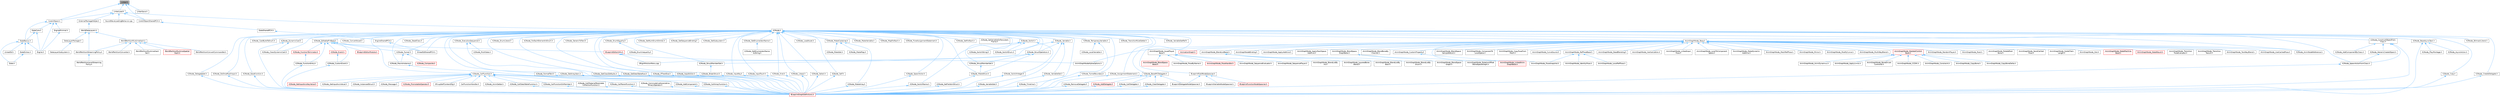 digraph "Linker.h"
{
 // INTERACTIVE_SVG=YES
 // LATEX_PDF_SIZE
  bgcolor="transparent";
  edge [fontname=Helvetica,fontsize=10,labelfontname=Helvetica,labelfontsize=10];
  node [fontname=Helvetica,fontsize=10,shape=box,height=0.2,width=0.4];
  Node1 [id="Node000001",label="Linker.h",height=0.2,width=0.4,color="gray40", fillcolor="grey60", style="filled", fontcolor="black",tooltip=" "];
  Node1 -> Node2 [id="edge1_Node000001_Node000002",dir="back",color="steelblue1",style="solid",tooltip=" "];
  Node2 [id="Node000002",label="CoreUObject.h",height=0.2,width=0.4,color="grey40", fillcolor="white", style="filled",URL="$d0/ded/CoreUObject_8h.html",tooltip=" "];
  Node2 -> Node3 [id="edge2_Node000002_Node000003",dir="back",color="steelblue1",style="solid",tooltip=" "];
  Node3 [id="Node000003",label="Engine.h",height=0.2,width=0.4,color="grey40", fillcolor="white", style="filled",URL="$d1/d34/Public_2Engine_8h.html",tooltip=" "];
  Node2 -> Node4 [id="edge3_Node000002_Node000004",dir="back",color="steelblue1",style="solid",tooltip=" "];
  Node4 [id="Node000004",label="EngineMinimal.h",height=0.2,width=0.4,color="grey40", fillcolor="white", style="filled",URL="$d0/d2c/EngineMinimal_8h.html",tooltip=" "];
  Node4 -> Node3 [id="edge4_Node000004_Node000003",dir="back",color="steelblue1",style="solid",tooltip=" "];
  Node2 -> Node5 [id="edge5_Node000002_Node000005",dir="back",color="steelblue1",style="solid",tooltip=" "];
  Node5 [id="Node000005",label="SlateBasics.h",height=0.2,width=0.4,color="grey40", fillcolor="white", style="filled",URL="$da/d2f/SlateBasics_8h.html",tooltip=" "];
  Node5 -> Node3 [id="edge6_Node000005_Node000003",dir="back",color="steelblue1",style="solid",tooltip=" "];
  Node5 -> Node6 [id="edge7_Node000005_Node000006",dir="back",color="steelblue1",style="solid",tooltip=" "];
  Node6 [id="Node000006",label="Slate.h",height=0.2,width=0.4,color="grey40", fillcolor="white", style="filled",URL="$d2/dc0/Slate_8h.html",tooltip=" "];
  Node5 -> Node7 [id="edge8_Node000005_Node000007",dir="back",color="steelblue1",style="solid",tooltip=" "];
  Node7 [id="Node000007",label="SlateExtras.h",height=0.2,width=0.4,color="grey40", fillcolor="white", style="filled",URL="$d8/dec/SlateExtras_8h.html",tooltip=" "];
  Node7 -> Node6 [id="edge9_Node000007_Node000006",dir="back",color="steelblue1",style="solid",tooltip=" "];
  Node5 -> Node8 [id="edge10_Node000005_Node000008",dir="back",color="steelblue1",style="solid",tooltip=" "];
  Node8 [id="Node000008",label="UnrealEd.h",height=0.2,width=0.4,color="grey40", fillcolor="white", style="filled",URL="$d2/d5f/UnrealEd_8h.html",tooltip=" "];
  Node2 -> Node9 [id="edge11_Node000002_Node000009",dir="back",color="steelblue1",style="solid",tooltip=" "];
  Node9 [id="Node000009",label="SlateCore.h",height=0.2,width=0.4,color="grey40", fillcolor="white", style="filled",URL="$dc/d03/SlateCore_8h.html",tooltip=" "];
  Node9 -> Node3 [id="edge12_Node000009_Node000003",dir="back",color="steelblue1",style="solid",tooltip=" "];
  Node9 -> Node5 [id="edge13_Node000009_Node000005",dir="back",color="steelblue1",style="solid",tooltip=" "];
  Node1 -> Node10 [id="edge14_Node000001_Node000010",dir="back",color="steelblue1",style="solid",tooltip=" "];
  Node10 [id="Node000010",label="CoreUObjectSharedPCH.h",height=0.2,width=0.4,color="grey40", fillcolor="white", style="filled",URL="$de/d2f/CoreUObjectSharedPCH_8h.html",tooltip=" "];
  Node10 -> Node11 [id="edge15_Node000010_Node000011",dir="back",color="steelblue1",style="solid",tooltip=" "];
  Node11 [id="Node000011",label="SlateSharedPCH.h",height=0.2,width=0.4,color="grey40", fillcolor="white", style="filled",URL="$d1/dfc/SlateSharedPCH_8h.html",tooltip=" "];
  Node11 -> Node12 [id="edge16_Node000011_Node000012",dir="back",color="steelblue1",style="solid",tooltip=" "];
  Node12 [id="Node000012",label="EngineSharedPCH.h",height=0.2,width=0.4,color="grey40", fillcolor="white", style="filled",URL="$dc/dbb/EngineSharedPCH_8h.html",tooltip=" "];
  Node12 -> Node13 [id="edge17_Node000012_Node000013",dir="back",color="steelblue1",style="solid",tooltip=" "];
  Node13 [id="Node000013",label="UnrealEdSharedPCH.h",height=0.2,width=0.4,color="grey40", fillcolor="white", style="filled",URL="$d1/de6/UnrealEdSharedPCH_8h.html",tooltip=" "];
  Node1 -> Node14 [id="edge18_Node000001_Node000014",dir="back",color="steelblue1",style="solid",tooltip=" "];
  Node14 [id="Node000014",label="LinkerLoad.h",height=0.2,width=0.4,color="grey40", fillcolor="white", style="filled",URL="$d7/def/LinkerLoad_8h.html",tooltip=" "];
  Node14 -> Node2 [id="edge19_Node000014_Node000002",dir="back",color="steelblue1",style="solid",tooltip=" "];
  Node14 -> Node10 [id="edge20_Node000014_Node000010",dir="back",color="steelblue1",style="solid",tooltip=" "];
  Node14 -> Node15 [id="edge21_Node000014_Node000015",dir="back",color="steelblue1",style="solid",tooltip=" "];
  Node15 [id="Node000015",label="ExternalPackageHelper.h",height=0.2,width=0.4,color="grey40", fillcolor="white", style="filled",URL="$d3/d2f/ExternalPackageHelper_8h.html",tooltip=" "];
  Node15 -> Node16 [id="edge22_Node000015_Node000016",dir="back",color="steelblue1",style="solid",tooltip=" "];
  Node16 [id="Node000016",label="WorldDataLayers.h",height=0.2,width=0.4,color="grey40", fillcolor="white", style="filled",URL="$d1/d1d/WorldDataLayers_8h.html",tooltip=" "];
  Node16 -> Node17 [id="edge23_Node000016_Node000017",dir="back",color="steelblue1",style="solid",tooltip=" "];
  Node17 [id="Node000017",label="DataLayerManager.h",height=0.2,width=0.4,color="grey40", fillcolor="white", style="filled",URL="$de/d96/DataLayerManager_8h.html",tooltip=" "];
  Node17 -> Node18 [id="edge24_Node000017_Node000018",dir="back",color="steelblue1",style="solid",tooltip=" "];
  Node18 [id="Node000018",label="DataLayerSubsystem.h",height=0.2,width=0.4,color="grey40", fillcolor="white", style="filled",URL="$d2/d5d/DataLayerSubsystem_8h.html",tooltip=" "];
  Node16 -> Node19 [id="edge25_Node000016_Node000019",dir="back",color="steelblue1",style="solid",tooltip=" "];
  Node19 [id="Node000019",label="WorldPartitionRuntimeHash.h",height=0.2,width=0.4,color="grey40", fillcolor="white", style="filled",URL="$d9/df1/WorldPartitionRuntimeHash_8h.html",tooltip=" "];
  Node19 -> Node20 [id="edge26_Node000019_Node000020",dir="back",color="steelblue1",style="solid",tooltip=" "];
  Node20 [id="Node000020",label="WorldPartitionConvertCommandlet.h",height=0.2,width=0.4,color="grey40", fillcolor="white", style="filled",URL="$db/d15/WorldPartitionConvertCommandlet_8h.html",tooltip=" "];
  Node19 -> Node21 [id="edge27_Node000019_Node000021",dir="back",color="steelblue1",style="solid",tooltip=" "];
  Node21 [id="Node000021",label="WorldPartitionConverter.h",height=0.2,width=0.4,color="grey40", fillcolor="white", style="filled",URL="$dc/df8/WorldPartitionConverter_8h.html",tooltip=" "];
  Node19 -> Node22 [id="edge28_Node000019_Node000022",dir="back",color="steelblue1",style="solid",tooltip=" "];
  Node22 [id="Node000022",label="WorldPartitionRuntimeHash\lSet.h",height=0.2,width=0.4,color="grey40", fillcolor="white", style="filled",URL="$d7/d94/WorldPartitionRuntimeHashSet_8h.html",tooltip=" "];
  Node19 -> Node23 [id="edge29_Node000019_Node000023",dir="back",color="steelblue1",style="solid",tooltip=" "];
  Node23 [id="Node000023",label="WorldPartitionRuntimeSpatial\lHash.h",height=0.2,width=0.4,color="red", fillcolor="#FFF0F0", style="filled",URL="$da/dbe/WorldPartitionRuntimeSpatialHash_8h.html",tooltip=" "];
  Node19 -> Node25 [id="edge30_Node000019_Node000025",dir="back",color="steelblue1",style="solid",tooltip=" "];
  Node25 [id="Node000025",label="WorldPartitionStreamingPolicy.h",height=0.2,width=0.4,color="grey40", fillcolor="white", style="filled",URL="$d8/d37/WorldPartitionStreamingPolicy_8h.html",tooltip=" "];
  Node25 -> Node26 [id="edge31_Node000025_Node000026",dir="back",color="steelblue1",style="solid",tooltip=" "];
  Node26 [id="Node000026",label="WorldPartitionLevelStreaming\lPolicy.h",height=0.2,width=0.4,color="grey40", fillcolor="white", style="filled",URL="$d4/d14/WorldPartitionLevelStreamingPolicy_8h.html",tooltip=" "];
  Node16 -> Node25 [id="edge32_Node000016_Node000025",dir="back",color="steelblue1",style="solid",tooltip=" "];
  Node14 -> Node27 [id="edge33_Node000014_Node000027",dir="back",color="steelblue1",style="solid",tooltip=" "];
  Node27 [id="Node000027",label="K2Node.h",height=0.2,width=0.4,color="grey40", fillcolor="white", style="filled",URL="$d5/d94/K2Node_8h.html",tooltip=" "];
  Node27 -> Node28 [id="edge34_Node000027_Node000028",dir="back",color="steelblue1",style="solid",tooltip=" "];
  Node28 [id="Node000028",label="AnimGraphNode_Base.h",height=0.2,width=0.4,color="grey40", fillcolor="white", style="filled",URL="$d0/dfb/AnimGraphNode__Base_8h.html",tooltip=" "];
  Node28 -> Node29 [id="edge35_Node000028_Node000029",dir="back",color="steelblue1",style="solid",tooltip=" "];
  Node29 [id="Node000029",label="AnimGraphNodeAlphaOptions.h",height=0.2,width=0.4,color="grey40", fillcolor="white", style="filled",URL="$d6/df6/AnimGraphNodeAlphaOptions_8h.html",tooltip=" "];
  Node28 -> Node30 [id="edge36_Node000028_Node000030",dir="back",color="steelblue1",style="solid",tooltip=" "];
  Node30 [id="Node000030",label="AnimGraphNodeBinding.h",height=0.2,width=0.4,color="grey40", fillcolor="white", style="filled",URL="$d6/d3b/AnimGraphNodeBinding_8h.html",tooltip=" "];
  Node28 -> Node31 [id="edge37_Node000028_Node000031",dir="back",color="steelblue1",style="solid",tooltip=" "];
  Node31 [id="Node000031",label="AnimGraphNode_ApplyAdditive.h",height=0.2,width=0.4,color="grey40", fillcolor="white", style="filled",URL="$da/d67/AnimGraphNode__ApplyAdditive_8h.html",tooltip=" "];
  Node28 -> Node32 [id="edge38_Node000028_Node000032",dir="back",color="steelblue1",style="solid",tooltip=" "];
  Node32 [id="Node000032",label="AnimGraphNode_ApplyMeshSpace\lAdditive.h",height=0.2,width=0.4,color="grey40", fillcolor="white", style="filled",URL="$dd/dc4/AnimGraphNode__ApplyMeshSpaceAdditive_8h.html",tooltip=" "];
  Node28 -> Node33 [id="edge39_Node000028_Node000033",dir="back",color="steelblue1",style="solid",tooltip=" "];
  Node33 [id="Node000033",label="AnimGraphNode_AssetPlayer\lBase.h",height=0.2,width=0.4,color="grey40", fillcolor="white", style="filled",URL="$d1/d4f/AnimGraphNode__AssetPlayerBase_8h.html",tooltip=" "];
  Node33 -> Node34 [id="edge40_Node000033_Node000034",dir="back",color="steelblue1",style="solid",tooltip=" "];
  Node34 [id="Node000034",label="AnimGraphNode_BlendSpace\lBase.h",height=0.2,width=0.4,color="red", fillcolor="#FFF0F0", style="filled",URL="$d7/d6d/AnimGraphNode__BlendSpaceBase_8h.html",tooltip=" "];
  Node33 -> Node39 [id="edge41_Node000033_Node000039",dir="back",color="steelblue1",style="solid",tooltip=" "];
  Node39 [id="Node000039",label="AnimGraphNode_PoseByName.h",height=0.2,width=0.4,color="grey40", fillcolor="white", style="filled",URL="$d7/d02/AnimGraphNode__PoseByName_8h.html",tooltip=" "];
  Node33 -> Node40 [id="edge42_Node000033_Node000040",dir="back",color="steelblue1",style="solid",tooltip=" "];
  Node40 [id="Node000040",label="AnimGraphNode_PoseHandler.h",height=0.2,width=0.4,color="red", fillcolor="#FFF0F0", style="filled",URL="$df/dfb/AnimGraphNode__PoseHandler_8h.html",tooltip=" "];
  Node33 -> Node43 [id="edge43_Node000033_Node000043",dir="back",color="steelblue1",style="solid",tooltip=" "];
  Node43 [id="Node000043",label="AnimGraphNode_SequenceEvaluator.h",height=0.2,width=0.4,color="grey40", fillcolor="white", style="filled",URL="$d1/d1c/AnimGraphNode__SequenceEvaluator_8h.html",tooltip=" "];
  Node33 -> Node44 [id="edge44_Node000033_Node000044",dir="back",color="steelblue1",style="solid",tooltip=" "];
  Node44 [id="Node000044",label="AnimGraphNode_SequencePlayer.h",height=0.2,width=0.4,color="grey40", fillcolor="white", style="filled",URL="$d2/d91/AnimGraphNode__SequencePlayer_8h.html",tooltip=" "];
  Node28 -> Node45 [id="edge45_Node000028_Node000045",dir="back",color="steelblue1",style="solid",tooltip=" "];
  Node45 [id="Node000045",label="AnimGraphNode_BlendBoneBy\lChannel.h",height=0.2,width=0.4,color="grey40", fillcolor="white", style="filled",URL="$de/da9/AnimGraphNode__BlendBoneByChannel_8h.html",tooltip=" "];
  Node28 -> Node46 [id="edge46_Node000028_Node000046",dir="back",color="steelblue1",style="solid",tooltip=" "];
  Node46 [id="Node000046",label="AnimGraphNode_BlendListBase.h",height=0.2,width=0.4,color="grey40", fillcolor="white", style="filled",URL="$d7/d20/AnimGraphNode__BlendListBase_8h.html",tooltip=" "];
  Node46 -> Node47 [id="edge47_Node000046_Node000047",dir="back",color="steelblue1",style="solid",tooltip=" "];
  Node47 [id="Node000047",label="AnimGraphNode_BlendListBy\lBool.h",height=0.2,width=0.4,color="grey40", fillcolor="white", style="filled",URL="$d9/d9d/AnimGraphNode__BlendListByBool_8h.html",tooltip=" "];
  Node46 -> Node48 [id="edge48_Node000046_Node000048",dir="back",color="steelblue1",style="solid",tooltip=" "];
  Node48 [id="Node000048",label="AnimGraphNode_BlendListBy\lEnum.h",height=0.2,width=0.4,color="grey40", fillcolor="white", style="filled",URL="$de/d60/AnimGraphNode__BlendListByEnum_8h.html",tooltip=" "];
  Node46 -> Node49 [id="edge49_Node000046_Node000049",dir="back",color="steelblue1",style="solid",tooltip=" "];
  Node49 [id="Node000049",label="AnimGraphNode_BlendListBy\lInt.h",height=0.2,width=0.4,color="grey40", fillcolor="white", style="filled",URL="$dc/df2/AnimGraphNode__BlendListByInt_8h.html",tooltip=" "];
  Node46 -> Node50 [id="edge50_Node000046_Node000050",dir="back",color="steelblue1",style="solid",tooltip=" "];
  Node50 [id="Node000050",label="AnimGraphNode_LayeredBone\lBlend.h",height=0.2,width=0.4,color="grey40", fillcolor="white", style="filled",URL="$d2/d01/AnimGraphNode__LayeredBoneBlend_8h.html",tooltip=" "];
  Node28 -> Node51 [id="edge51_Node000028_Node000051",dir="back",color="steelblue1",style="solid",tooltip=" "];
  Node51 [id="Node000051",label="AnimGraphNode_BlendSpace\lGraphBase.h",height=0.2,width=0.4,color="grey40", fillcolor="white", style="filled",URL="$d6/d44/AnimGraphNode__BlendSpaceGraphBase_8h.html",tooltip=" "];
  Node51 -> Node52 [id="edge52_Node000051_Node000052",dir="back",color="steelblue1",style="solid",tooltip=" "];
  Node52 [id="Node000052",label="AnimGraphNode_BlendSpace\lGraph.h",height=0.2,width=0.4,color="grey40", fillcolor="white", style="filled",URL="$d7/d81/AnimGraphNode__BlendSpaceGraph_8h.html",tooltip=" "];
  Node51 -> Node53 [id="edge53_Node000051_Node000053",dir="back",color="steelblue1",style="solid",tooltip=" "];
  Node53 [id="Node000053",label="AnimGraphNode_RotationOffset\lBlendSpaceGraph.h",height=0.2,width=0.4,color="grey40", fillcolor="white", style="filled",URL="$d0/d4c/AnimGraphNode__RotationOffsetBlendSpaceGraph_8h.html",tooltip=" "];
  Node28 -> Node54 [id="edge54_Node000028_Node000054",dir="back",color="steelblue1",style="solid",tooltip=" "];
  Node54 [id="Node000054",label="AnimGraphNode_BlendSpace\lSampleResult.h",height=0.2,width=0.4,color="grey40", fillcolor="white", style="filled",URL="$de/df8/AnimGraphNode__BlendSpaceSampleResult_8h.html",tooltip=" "];
  Node28 -> Node55 [id="edge55_Node000028_Node000055",dir="back",color="steelblue1",style="solid",tooltip=" "];
  Node55 [id="Node000055",label="AnimGraphNode_ComponentTo\lLocalSpace.h",height=0.2,width=0.4,color="grey40", fillcolor="white", style="filled",URL="$d1/d3f/AnimGraphNode__ComponentToLocalSpace_8h.html",tooltip=" "];
  Node28 -> Node56 [id="edge56_Node000028_Node000056",dir="back",color="steelblue1",style="solid",tooltip=" "];
  Node56 [id="Node000056",label="AnimGraphNode_CopyPoseFrom\lMesh.h",height=0.2,width=0.4,color="grey40", fillcolor="white", style="filled",URL="$d6/d71/AnimGraphNode__CopyPoseFromMesh_8h.html",tooltip=" "];
  Node28 -> Node57 [id="edge57_Node000028_Node000057",dir="back",color="steelblue1",style="solid",tooltip=" "];
  Node57 [id="Node000057",label="AnimGraphNode_CurveSource.h",height=0.2,width=0.4,color="grey40", fillcolor="white", style="filled",URL="$dc/de5/AnimGraphNode__CurveSource_8h.html",tooltip=" "];
  Node28 -> Node58 [id="edge58_Node000028_Node000058",dir="back",color="steelblue1",style="solid",tooltip=" "];
  Node58 [id="Node000058",label="AnimGraphNode_CustomProperty.h",height=0.2,width=0.4,color="grey40", fillcolor="white", style="filled",URL="$d8/d3f/AnimGraphNode__CustomProperty_8h.html",tooltip=" "];
  Node58 -> Node59 [id="edge59_Node000058_Node000059",dir="back",color="steelblue1",style="solid",tooltip=" "];
  Node59 [id="Node000059",label="AnimGraphNode_LinkedAnim\lGraphBase.h",height=0.2,width=0.4,color="red", fillcolor="#FFF0F0", style="filled",URL="$d5/de1/AnimGraphNode__LinkedAnimGraphBase_8h.html",tooltip=" "];
  Node28 -> Node62 [id="edge60_Node000028_Node000062",dir="back",color="steelblue1",style="solid",tooltip=" "];
  Node62 [id="Node000062",label="AnimGraphNode_DeadBlending.h",height=0.2,width=0.4,color="grey40", fillcolor="white", style="filled",URL="$d8/d73/AnimGraphNode__DeadBlending_8h.html",tooltip=" "];
  Node28 -> Node63 [id="edge61_Node000028_Node000063",dir="back",color="steelblue1",style="solid",tooltip=" "];
  Node63 [id="Node000063",label="AnimGraphNode_Inertialization.h",height=0.2,width=0.4,color="grey40", fillcolor="white", style="filled",URL="$d7/d66/AnimGraphNode__Inertialization_8h.html",tooltip=" "];
  Node28 -> Node64 [id="edge62_Node000028_Node000064",dir="back",color="steelblue1",style="solid",tooltip=" "];
  Node64 [id="Node000064",label="AnimGraphNode_LinkedInput\lPose.h",height=0.2,width=0.4,color="grey40", fillcolor="white", style="filled",URL="$d7/d8c/AnimGraphNode__LinkedInputPose_8h.html",tooltip=" "];
  Node28 -> Node65 [id="edge63_Node000028_Node000065",dir="back",color="steelblue1",style="solid",tooltip=" "];
  Node65 [id="Node000065",label="AnimGraphNode_LocalToComponent\lSpace.h",height=0.2,width=0.4,color="grey40", fillcolor="white", style="filled",URL="$d6/d01/AnimGraphNode__LocalToComponentSpace_8h.html",tooltip=" "];
  Node28 -> Node66 [id="edge64_Node000028_Node000066",dir="back",color="steelblue1",style="solid",tooltip=" "];
  Node66 [id="Node000066",label="AnimGraphNode_MakeDynamic\lAdditive.h",height=0.2,width=0.4,color="grey40", fillcolor="white", style="filled",URL="$d4/dc9/AnimGraphNode__MakeDynamicAdditive_8h.html",tooltip=" "];
  Node28 -> Node67 [id="edge65_Node000028_Node000067",dir="back",color="steelblue1",style="solid",tooltip=" "];
  Node67 [id="Node000067",label="AnimGraphNode_MeshRefPose.h",height=0.2,width=0.4,color="grey40", fillcolor="white", style="filled",URL="$d3/d58/AnimGraphNode__MeshRefPose_8h.html",tooltip=" "];
  Node28 -> Node68 [id="edge66_Node000028_Node000068",dir="back",color="steelblue1",style="solid",tooltip=" "];
  Node68 [id="Node000068",label="AnimGraphNode_Mirror.h",height=0.2,width=0.4,color="grey40", fillcolor="white", style="filled",URL="$de/d96/AnimGraphNode__Mirror_8h.html",tooltip=" "];
  Node28 -> Node69 [id="edge67_Node000028_Node000069",dir="back",color="steelblue1",style="solid",tooltip=" "];
  Node69 [id="Node000069",label="AnimGraphNode_ModifyCurve.h",height=0.2,width=0.4,color="grey40", fillcolor="white", style="filled",URL="$d5/d09/AnimGraphNode__ModifyCurve_8h.html",tooltip=" "];
  Node28 -> Node70 [id="edge68_Node000028_Node000070",dir="back",color="steelblue1",style="solid",tooltip=" "];
  Node70 [id="Node000070",label="AnimGraphNode_MultiWayBlend.h",height=0.2,width=0.4,color="grey40", fillcolor="white", style="filled",URL="$dd/dcb/AnimGraphNode__MultiWayBlend_8h.html",tooltip=" "];
  Node28 -> Node71 [id="edge69_Node000028_Node000071",dir="back",color="steelblue1",style="solid",tooltip=" "];
  Node71 [id="Node000071",label="AnimGraphNode_PoseSnapshot.h",height=0.2,width=0.4,color="grey40", fillcolor="white", style="filled",URL="$d1/d92/AnimGraphNode__PoseSnapshot_8h.html",tooltip=" "];
  Node28 -> Node72 [id="edge70_Node000028_Node000072",dir="back",color="steelblue1",style="solid",tooltip=" "];
  Node72 [id="Node000072",label="AnimGraphNode_RandomPlayer.h",height=0.2,width=0.4,color="grey40", fillcolor="white", style="filled",URL="$dc/d48/AnimGraphNode__RandomPlayer_8h.html",tooltip=" "];
  Node28 -> Node73 [id="edge71_Node000028_Node000073",dir="back",color="steelblue1",style="solid",tooltip=" "];
  Node73 [id="Node000073",label="AnimGraphNode_RefPoseBase.h",height=0.2,width=0.4,color="grey40", fillcolor="white", style="filled",URL="$d8/d34/AnimGraphNode__RefPoseBase_8h.html",tooltip=" "];
  Node73 -> Node74 [id="edge72_Node000073_Node000074",dir="back",color="steelblue1",style="solid",tooltip=" "];
  Node74 [id="Node000074",label="AnimGraphNode_IdentityPose.h",height=0.2,width=0.4,color="grey40", fillcolor="white", style="filled",URL="$d8/dac/AnimGraphNode__IdentityPose_8h.html",tooltip=" "];
  Node73 -> Node75 [id="edge73_Node000073_Node000075",dir="back",color="steelblue1",style="solid",tooltip=" "];
  Node75 [id="Node000075",label="AnimGraphNode_LocalRefPose.h",height=0.2,width=0.4,color="grey40", fillcolor="white", style="filled",URL="$df/d6f/AnimGraphNode__LocalRefPose_8h.html",tooltip=" "];
  Node73 -> Node71 [id="edge74_Node000073_Node000071",dir="back",color="steelblue1",style="solid",tooltip=" "];
  Node28 -> Node76 [id="edge75_Node000028_Node000076",dir="back",color="steelblue1",style="solid",tooltip=" "];
  Node76 [id="Node000076",label="AnimGraphNode_Root.h",height=0.2,width=0.4,color="grey40", fillcolor="white", style="filled",URL="$d2/d39/AnimGraphNode__Root_8h.html",tooltip=" "];
  Node28 -> Node77 [id="edge76_Node000028_Node000077",dir="back",color="steelblue1",style="solid",tooltip=" "];
  Node77 [id="Node000077",label="AnimGraphNode_RotateRoot\lBone.h",height=0.2,width=0.4,color="grey40", fillcolor="white", style="filled",URL="$d4/de0/AnimGraphNode__RotateRootBone_8h.html",tooltip=" "];
  Node28 -> Node78 [id="edge77_Node000028_Node000078",dir="back",color="steelblue1",style="solid",tooltip=" "];
  Node78 [id="Node000078",label="AnimGraphNode_SaveCached\lPose.h",height=0.2,width=0.4,color="grey40", fillcolor="white", style="filled",URL="$df/d5e/AnimGraphNode__SaveCachedPose_8h.html",tooltip=" "];
  Node28 -> Node79 [id="edge78_Node000028_Node000079",dir="back",color="steelblue1",style="solid",tooltip=" "];
  Node79 [id="Node000079",label="AnimGraphNode_ScaleChain\lLength.h",height=0.2,width=0.4,color="grey40", fillcolor="white", style="filled",URL="$d9/df8/AnimGraphNode__ScaleChainLength_8h.html",tooltip=" "];
  Node28 -> Node80 [id="edge79_Node000028_Node000080",dir="back",color="steelblue1",style="solid",tooltip=" "];
  Node80 [id="Node000080",label="AnimGraphNode_SkeletalControl\lBase.h",height=0.2,width=0.4,color="red", fillcolor="#FFF0F0", style="filled",URL="$d9/dff/AnimGraphNode__SkeletalControlBase_8h.html",tooltip=" "];
  Node80 -> Node81 [id="edge80_Node000080_Node000081",dir="back",color="steelblue1",style="solid",tooltip=" "];
  Node81 [id="Node000081",label="AnimGraphNode_AnimDynamics.h",height=0.2,width=0.4,color="grey40", fillcolor="white", style="filled",URL="$da/dc2/AnimGraphNode__AnimDynamics_8h.html",tooltip=" "];
  Node80 -> Node82 [id="edge81_Node000080_Node000082",dir="back",color="steelblue1",style="solid",tooltip=" "];
  Node82 [id="Node000082",label="AnimGraphNode_ApplyLimits.h",height=0.2,width=0.4,color="grey40", fillcolor="white", style="filled",URL="$dc/d36/AnimGraphNode__ApplyLimits_8h.html",tooltip=" "];
  Node80 -> Node83 [id="edge82_Node000080_Node000083",dir="back",color="steelblue1",style="solid",tooltip=" "];
  Node83 [id="Node000083",label="AnimGraphNode_BoneDriven\lController.h",height=0.2,width=0.4,color="grey40", fillcolor="white", style="filled",URL="$df/df3/AnimGraphNode__BoneDrivenController_8h.html",tooltip=" "];
  Node80 -> Node84 [id="edge83_Node000080_Node000084",dir="back",color="steelblue1",style="solid",tooltip=" "];
  Node84 [id="Node000084",label="AnimGraphNode_CCDIK.h",height=0.2,width=0.4,color="grey40", fillcolor="white", style="filled",URL="$df/d0d/AnimGraphNode__CCDIK_8h.html",tooltip=" "];
  Node80 -> Node85 [id="edge84_Node000080_Node000085",dir="back",color="steelblue1",style="solid",tooltip=" "];
  Node85 [id="Node000085",label="AnimGraphNode_Constraint.h",height=0.2,width=0.4,color="grey40", fillcolor="white", style="filled",URL="$d2/d98/AnimGraphNode__Constraint_8h.html",tooltip=" "];
  Node80 -> Node86 [id="edge85_Node000080_Node000086",dir="back",color="steelblue1",style="solid",tooltip=" "];
  Node86 [id="Node000086",label="AnimGraphNode_CopyBone.h",height=0.2,width=0.4,color="grey40", fillcolor="white", style="filled",URL="$dc/de6/AnimGraphNode__CopyBone_8h.html",tooltip=" "];
  Node80 -> Node87 [id="edge86_Node000080_Node000087",dir="back",color="steelblue1",style="solid",tooltip=" "];
  Node87 [id="Node000087",label="AnimGraphNode_CopyBoneDelta.h",height=0.2,width=0.4,color="grey40", fillcolor="white", style="filled",URL="$d8/d60/AnimGraphNode__CopyBoneDelta_8h.html",tooltip=" "];
  Node28 -> Node105 [id="edge87_Node000028_Node000105",dir="back",color="steelblue1",style="solid",tooltip=" "];
  Node105 [id="Node000105",label="AnimGraphNode_Slot.h",height=0.2,width=0.4,color="grey40", fillcolor="white", style="filled",URL="$df/d63/AnimGraphNode__Slot_8h.html",tooltip=" "];
  Node28 -> Node106 [id="edge88_Node000028_Node000106",dir="back",color="steelblue1",style="solid",tooltip=" "];
  Node106 [id="Node000106",label="AnimGraphNode_StateMachine\lBase.h",height=0.2,width=0.4,color="red", fillcolor="#FFF0F0", style="filled",URL="$dc/d11/AnimGraphNode__StateMachineBase_8h.html",tooltip=" "];
  Node28 -> Node108 [id="edge89_Node000028_Node000108",dir="back",color="steelblue1",style="solid",tooltip=" "];
  Node108 [id="Node000108",label="AnimGraphNode_StateResult.h",height=0.2,width=0.4,color="red", fillcolor="#FFF0F0", style="filled",URL="$d3/d7e/AnimGraphNode__StateResult_8h.html",tooltip=" "];
  Node28 -> Node110 [id="edge90_Node000028_Node000110",dir="back",color="steelblue1",style="solid",tooltip=" "];
  Node110 [id="Node000110",label="AnimGraphNode_Transition\lPoseEvaluator.h",height=0.2,width=0.4,color="grey40", fillcolor="white", style="filled",URL="$d8/dec/AnimGraphNode__TransitionPoseEvaluator_8h.html",tooltip=" "];
  Node28 -> Node111 [id="edge91_Node000028_Node000111",dir="back",color="steelblue1",style="solid",tooltip=" "];
  Node111 [id="Node000111",label="AnimGraphNode_Transition\lResult.h",height=0.2,width=0.4,color="grey40", fillcolor="white", style="filled",URL="$d7/d74/AnimGraphNode__TransitionResult_8h.html",tooltip=" "];
  Node28 -> Node112 [id="edge92_Node000028_Node000112",dir="back",color="steelblue1",style="solid",tooltip=" "];
  Node112 [id="Node000112",label="AnimGraphNode_TwoWayBlend.h",height=0.2,width=0.4,color="grey40", fillcolor="white", style="filled",URL="$d0/df0/AnimGraphNode__TwoWayBlend_8h.html",tooltip=" "];
  Node28 -> Node113 [id="edge93_Node000028_Node000113",dir="back",color="steelblue1",style="solid",tooltip=" "];
  Node113 [id="Node000113",label="AnimGraphNode_UseCachedPose.h",height=0.2,width=0.4,color="grey40", fillcolor="white", style="filled",URL="$d8/d30/AnimGraphNode__UseCachedPose_8h.html",tooltip=" "];
  Node28 -> Node114 [id="edge94_Node000028_Node000114",dir="back",color="steelblue1",style="solid",tooltip=" "];
  Node114 [id="Node000114",label="AnimationGraph.h",height=0.2,width=0.4,color="red", fillcolor="#FFF0F0", style="filled",URL="$df/d2e/AnimationGraph_8h.html",tooltip=" "];
  Node28 -> Node119 [id="edge95_Node000028_Node000119",dir="back",color="steelblue1",style="solid",tooltip=" "];
  Node119 [id="Node000119",label="K2Node_AnimNodeReference.h",height=0.2,width=0.4,color="grey40", fillcolor="white", style="filled",URL="$d2/d81/K2Node__AnimNodeReference_8h.html",tooltip=" "];
  Node27 -> Node120 [id="edge96_Node000027_Node000120",dir="back",color="steelblue1",style="solid",tooltip=" "];
  Node120 [id="Node000120",label="BlueprintFieldNodeSpawner.h",height=0.2,width=0.4,color="grey40", fillcolor="white", style="filled",URL="$da/d70/BlueprintFieldNodeSpawner_8h.html",tooltip=" "];
  Node120 -> Node121 [id="edge97_Node000120_Node000121",dir="back",color="steelblue1",style="solid",tooltip=" "];
  Node121 [id="Node000121",label="BlueprintDelegateNodeSpawner.h",height=0.2,width=0.4,color="grey40", fillcolor="white", style="filled",URL="$dc/d16/BlueprintDelegateNodeSpawner_8h.html",tooltip=" "];
  Node120 -> Node122 [id="edge98_Node000120_Node000122",dir="back",color="steelblue1",style="solid",tooltip=" "];
  Node122 [id="Node000122",label="BlueprintFunctionNodeSpawner.h",height=0.2,width=0.4,color="red", fillcolor="#FFF0F0", style="filled",URL="$d0/d59/BlueprintFunctionNodeSpawner_8h.html",tooltip=" "];
  Node120 -> Node124 [id="edge99_Node000120_Node000124",dir="back",color="steelblue1",style="solid",tooltip=" "];
  Node124 [id="Node000124",label="BlueprintVariableNodeSpawner.h",height=0.2,width=0.4,color="grey40", fillcolor="white", style="filled",URL="$db/dba/BlueprintVariableNodeSpawner_8h.html",tooltip=" "];
  Node27 -> Node119 [id="edge100_Node000027_Node000119",dir="back",color="steelblue1",style="solid",tooltip=" "];
  Node27 -> Node125 [id="edge101_Node000027_Node000125",dir="back",color="steelblue1",style="solid",tooltip=" "];
  Node125 [id="Node000125",label="K2Node_AssignmentStatement.h",height=0.2,width=0.4,color="grey40", fillcolor="white", style="filled",URL="$d1/d32/K2Node__AssignmentStatement_8h.html",tooltip=" "];
  Node125 -> Node126 [id="edge102_Node000125_Node000126",dir="back",color="steelblue1",style="solid",tooltip=" "];
  Node126 [id="Node000126",label="BlueprintGraphDefinitions.h",height=0.2,width=0.4,color="red", fillcolor="#FFF0F0", style="filled",URL="$d7/d5e/BlueprintGraphDefinitions_8h.html",tooltip=" "];
  Node27 -> Node128 [id="edge103_Node000027_Node000128",dir="back",color="steelblue1",style="solid",tooltip=" "];
  Node128 [id="Node000128",label="K2Node_BaseAsyncTask.h",height=0.2,width=0.4,color="grey40", fillcolor="white", style="filled",URL="$d5/db7/K2Node__BaseAsyncTask_8h.html",tooltip=" "];
  Node128 -> Node126 [id="edge104_Node000128_Node000126",dir="back",color="steelblue1",style="solid",tooltip=" "];
  Node128 -> Node129 [id="edge105_Node000128_Node000129",dir="back",color="steelblue1",style="solid",tooltip=" "];
  Node129 [id="Node000129",label="K2Node_AsyncAction.h",height=0.2,width=0.4,color="grey40", fillcolor="white", style="filled",URL="$df/d26/K2Node__AsyncAction_8h.html",tooltip=" "];
  Node128 -> Node130 [id="edge106_Node000128_Node000130",dir="back",color="steelblue1",style="solid",tooltip=" "];
  Node130 [id="Node000130",label="K2Node_PlayMontage.h",height=0.2,width=0.4,color="grey40", fillcolor="white", style="filled",URL="$d6/d6a/K2Node__PlayMontage_8h.html",tooltip=" "];
  Node27 -> Node131 [id="edge107_Node000027_Node000131",dir="back",color="steelblue1",style="solid",tooltip=" "];
  Node131 [id="Node000131",label="K2Node_BaseMCDelegate.h",height=0.2,width=0.4,color="grey40", fillcolor="white", style="filled",URL="$dd/d9b/K2Node__BaseMCDelegate_8h.html",tooltip=" "];
  Node131 -> Node121 [id="edge108_Node000131_Node000121",dir="back",color="steelblue1",style="solid",tooltip=" "];
  Node131 -> Node132 [id="edge109_Node000131_Node000132",dir="back",color="steelblue1",style="solid",tooltip=" "];
  Node132 [id="Node000132",label="K2Node_AddDelegate.h",height=0.2,width=0.4,color="red", fillcolor="#FFF0F0", style="filled",URL="$d5/dc7/K2Node__AddDelegate_8h.html",tooltip=" "];
  Node132 -> Node126 [id="edge110_Node000132_Node000126",dir="back",color="steelblue1",style="solid",tooltip=" "];
  Node131 -> Node134 [id="edge111_Node000131_Node000134",dir="back",color="steelblue1",style="solid",tooltip=" "];
  Node134 [id="Node000134",label="K2Node_CallDelegate.h",height=0.2,width=0.4,color="grey40", fillcolor="white", style="filled",URL="$db/de6/K2Node__CallDelegate_8h.html",tooltip=" "];
  Node134 -> Node126 [id="edge112_Node000134_Node000126",dir="back",color="steelblue1",style="solid",tooltip=" "];
  Node131 -> Node135 [id="edge113_Node000131_Node000135",dir="back",color="steelblue1",style="solid",tooltip=" "];
  Node135 [id="Node000135",label="K2Node_ClearDelegate.h",height=0.2,width=0.4,color="grey40", fillcolor="white", style="filled",URL="$dd/d78/K2Node__ClearDelegate_8h.html",tooltip=" "];
  Node135 -> Node126 [id="edge114_Node000135_Node000126",dir="back",color="steelblue1",style="solid",tooltip=" "];
  Node131 -> Node136 [id="edge115_Node000131_Node000136",dir="back",color="steelblue1",style="solid",tooltip=" "];
  Node136 [id="Node000136",label="K2Node_RemoveDelegate.h",height=0.2,width=0.4,color="grey40", fillcolor="white", style="filled",URL="$dd/d54/K2Node__RemoveDelegate_8h.html",tooltip=" "];
  Node136 -> Node126 [id="edge116_Node000136_Node000126",dir="back",color="steelblue1",style="solid",tooltip=" "];
  Node27 -> Node137 [id="edge117_Node000027_Node000137",dir="back",color="steelblue1",style="solid",tooltip=" "];
  Node137 [id="Node000137",label="K2Node_BitmaskLiteral.h",height=0.2,width=0.4,color="grey40", fillcolor="white", style="filled",URL="$dc/de6/K2Node__BitmaskLiteral_8h.html",tooltip=" "];
  Node27 -> Node138 [id="edge118_Node000027_Node000138",dir="back",color="steelblue1",style="solid",tooltip=" "];
  Node138 [id="Node000138",label="K2Node_BreakStruct.h",height=0.2,width=0.4,color="grey40", fillcolor="white", style="filled",URL="$df/d93/K2Node__BreakStruct_8h.html",tooltip=" "];
  Node138 -> Node126 [id="edge119_Node000138_Node000126",dir="back",color="steelblue1",style="solid",tooltip=" "];
  Node27 -> Node139 [id="edge120_Node000027_Node000139",dir="back",color="steelblue1",style="solid",tooltip=" "];
  Node139 [id="Node000139",label="K2Node_CallFunction.h",height=0.2,width=0.4,color="grey40", fillcolor="white", style="filled",URL="$d5/d5f/K2Node__CallFunction_8h.html",tooltip=" "];
  Node139 -> Node140 [id="edge121_Node000139_Node000140",dir="back",color="steelblue1",style="solid",tooltip=" "];
  Node140 [id="Node000140",label="CallFunctionHandler.h",height=0.2,width=0.4,color="grey40", fillcolor="white", style="filled",URL="$d3/d6d/CallFunctionHandler_8h.html",tooltip=" "];
  Node139 -> Node141 [id="edge122_Node000139_Node000141",dir="back",color="steelblue1",style="solid",tooltip=" "];
  Node141 [id="Node000141",label="K2Node_AddComponent.h",height=0.2,width=0.4,color="grey40", fillcolor="white", style="filled",URL="$d9/dc9/K2Node__AddComponent_8h.html",tooltip=" "];
  Node141 -> Node126 [id="edge123_Node000141_Node000126",dir="back",color="steelblue1",style="solid",tooltip=" "];
  Node139 -> Node142 [id="edge124_Node000139_Node000142",dir="back",color="steelblue1",style="solid",tooltip=" "];
  Node142 [id="Node000142",label="K2Node_AnimGetter.h",height=0.2,width=0.4,color="grey40", fillcolor="white", style="filled",URL="$dc/d9a/K2Node__AnimGetter_8h.html",tooltip=" "];
  Node139 -> Node143 [id="edge125_Node000139_Node000143",dir="back",color="steelblue1",style="solid",tooltip=" "];
  Node143 [id="Node000143",label="K2Node_CallArrayFunction.h",height=0.2,width=0.4,color="grey40", fillcolor="white", style="filled",URL="$d7/d2f/K2Node__CallArrayFunction_8h.html",tooltip=" "];
  Node143 -> Node126 [id="edge126_Node000143_Node000126",dir="back",color="steelblue1",style="solid",tooltip=" "];
  Node139 -> Node144 [id="edge127_Node000139_Node000144",dir="back",color="steelblue1",style="solid",tooltip=" "];
  Node144 [id="Node000144",label="K2Node_CallDataTableFunction.h",height=0.2,width=0.4,color="grey40", fillcolor="white", style="filled",URL="$df/dc4/K2Node__CallDataTableFunction_8h.html",tooltip=" "];
  Node144 -> Node126 [id="edge128_Node000144_Node000126",dir="back",color="steelblue1",style="solid",tooltip=" "];
  Node139 -> Node145 [id="edge129_Node000139_Node000145",dir="back",color="steelblue1",style="solid",tooltip=" "];
  Node145 [id="Node000145",label="K2Node_CallFunctionOnMember.h",height=0.2,width=0.4,color="grey40", fillcolor="white", style="filled",URL="$d8/d2f/K2Node__CallFunctionOnMember_8h.html",tooltip=" "];
  Node145 -> Node126 [id="edge130_Node000145_Node000126",dir="back",color="steelblue1",style="solid",tooltip=" "];
  Node139 -> Node146 [id="edge131_Node000139_Node000146",dir="back",color="steelblue1",style="solid",tooltip=" "];
  Node146 [id="Node000146",label="K2Node_CallMaterialParameter\lCollectionFunction.h",height=0.2,width=0.4,color="grey40", fillcolor="white", style="filled",URL="$d5/dd2/K2Node__CallMaterialParameterCollectionFunction_8h.html",tooltip=" "];
  Node146 -> Node126 [id="edge132_Node000146_Node000126",dir="back",color="steelblue1",style="solid",tooltip=" "];
  Node139 -> Node147 [id="edge133_Node000139_Node000147",dir="back",color="steelblue1",style="solid",tooltip=" "];
  Node147 [id="Node000147",label="K2Node_CallParentFunction.h",height=0.2,width=0.4,color="grey40", fillcolor="white", style="filled",URL="$df/d77/K2Node__CallParentFunction_8h.html",tooltip=" "];
  Node147 -> Node126 [id="edge134_Node000147_Node000126",dir="back",color="steelblue1",style="solid",tooltip=" "];
  Node139 -> Node148 [id="edge135_Node000139_Node000148",dir="back",color="steelblue1",style="solid",tooltip=" "];
  Node148 [id="Node000148",label="K2Node_CommutativeAssociative\lBinaryOperator.h",height=0.2,width=0.4,color="grey40", fillcolor="white", style="filled",URL="$da/d85/K2Node__CommutativeAssociativeBinaryOperator_8h.html",tooltip=" "];
  Node148 -> Node126 [id="edge136_Node000148_Node000126",dir="back",color="steelblue1",style="solid",tooltip=" "];
  Node139 -> Node149 [id="edge137_Node000139_Node000149",dir="back",color="steelblue1",style="solid",tooltip=" "];
  Node149 [id="Node000149",label="K2Node_GetInputAxisKeyValue.h",height=0.2,width=0.4,color="red", fillcolor="#FFF0F0", style="filled",URL="$d3/d5c/K2Node__GetInputAxisKeyValue_8h.html",tooltip=" "];
  Node139 -> Node151 [id="edge138_Node000139_Node000151",dir="back",color="steelblue1",style="solid",tooltip=" "];
  Node151 [id="Node000151",label="K2Node_GetInputAxisValue.h",height=0.2,width=0.4,color="grey40", fillcolor="white", style="filled",URL="$db/d9b/K2Node__GetInputAxisValue_8h.html",tooltip=" "];
  Node139 -> Node152 [id="edge139_Node000139_Node000152",dir="back",color="steelblue1",style="solid",tooltip=" "];
  Node152 [id="Node000152",label="K2Node_InstancedStruct.h",height=0.2,width=0.4,color="grey40", fillcolor="white", style="filled",URL="$dd/d8a/K2Node__InstancedStruct_8h.html",tooltip=" "];
  Node139 -> Node153 [id="edge140_Node000139_Node000153",dir="back",color="steelblue1",style="solid",tooltip=" "];
  Node153 [id="Node000153",label="K2Node_Message.h",height=0.2,width=0.4,color="grey40", fillcolor="white", style="filled",URL="$d3/deb/K2Node__Message_8h.html",tooltip=" "];
  Node139 -> Node154 [id="edge141_Node000139_Node000154",dir="back",color="steelblue1",style="solid",tooltip=" "];
  Node154 [id="Node000154",label="K2Node_PromotableOperator.h",height=0.2,width=0.4,color="red", fillcolor="#FFF0F0", style="filled",URL="$db/d96/K2Node__PromotableOperator_8h.html",tooltip=" "];
  Node139 -> Node156 [id="edge142_Node000139_Node000156",dir="back",color="steelblue1",style="solid",tooltip=" "];
  Node156 [id="Node000156",label="SFixupSelfContextDlg.h",height=0.2,width=0.4,color="grey40", fillcolor="white", style="filled",URL="$d5/da4/SFixupSelfContextDlg_8h.html",tooltip=" "];
  Node27 -> Node157 [id="edge143_Node000027_Node000157",dir="back",color="steelblue1",style="solid",tooltip=" "];
  Node157 [id="Node000157",label="K2Node_CastByteToEnum.h",height=0.2,width=0.4,color="grey40", fillcolor="white", style="filled",URL="$d7/dcf/K2Node__CastByteToEnum_8h.html",tooltip=" "];
  Node27 -> Node158 [id="edge144_Node000027_Node000158",dir="back",color="steelblue1",style="solid",tooltip=" "];
  Node158 [id="Node000158",label="K2Node_ClassDynamicCast.h",height=0.2,width=0.4,color="grey40", fillcolor="white", style="filled",URL="$d1/d23/K2Node__ClassDynamicCast_8h.html",tooltip=" "];
  Node27 -> Node159 [id="edge145_Node000027_Node000159",dir="back",color="steelblue1",style="solid",tooltip=" "];
  Node159 [id="Node000159",label="K2Node_ConstructObjectFrom\lClass.h",height=0.2,width=0.4,color="grey40", fillcolor="white", style="filled",URL="$d6/de4/K2Node__ConstructObjectFromClass_8h.html",tooltip=" "];
  Node159 -> Node126 [id="edge146_Node000159_Node000126",dir="back",color="steelblue1",style="solid",tooltip=" "];
  Node159 -> Node160 [id="edge147_Node000159_Node000160",dir="back",color="steelblue1",style="solid",tooltip=" "];
  Node160 [id="Node000160",label="K2Node_AddComponentByClass.h",height=0.2,width=0.4,color="grey40", fillcolor="white", style="filled",URL="$df/de1/K2Node__AddComponentByClass_8h.html",tooltip=" "];
  Node159 -> Node161 [id="edge148_Node000159_Node000161",dir="back",color="steelblue1",style="solid",tooltip=" "];
  Node161 [id="Node000161",label="K2Node_GenericCreateObject.h",height=0.2,width=0.4,color="grey40", fillcolor="white", style="filled",URL="$d7/d9f/K2Node__GenericCreateObject_8h.html",tooltip=" "];
  Node161 -> Node162 [id="edge149_Node000161_Node000162",dir="back",color="steelblue1",style="solid",tooltip=" "];
  Node162 [id="Node000162",label="K2Node_SpawnActorFromClass.h",height=0.2,width=0.4,color="grey40", fillcolor="white", style="filled",URL="$dc/d71/K2Node__SpawnActorFromClass_8h.html",tooltip=" "];
  Node162 -> Node126 [id="edge150_Node000162_Node000126",dir="back",color="steelblue1",style="solid",tooltip=" "];
  Node159 -> Node162 [id="edge151_Node000159_Node000162",dir="back",color="steelblue1",style="solid",tooltip=" "];
  Node27 -> Node163 [id="edge152_Node000027_Node000163",dir="back",color="steelblue1",style="solid",tooltip=" "];
  Node163 [id="Node000163",label="K2Node_ConvertAsset.h",height=0.2,width=0.4,color="grey40", fillcolor="white", style="filled",URL="$d0/da7/K2Node__ConvertAsset_8h.html",tooltip=" "];
  Node27 -> Node164 [id="edge153_Node000027_Node000164",dir="back",color="steelblue1",style="solid",tooltip=" "];
  Node164 [id="Node000164",label="K2Node_Copy.h",height=0.2,width=0.4,color="grey40", fillcolor="white", style="filled",URL="$d5/dce/K2Node__Copy_8h.html",tooltip=" "];
  Node164 -> Node126 [id="edge154_Node000164_Node000126",dir="back",color="steelblue1",style="solid",tooltip=" "];
  Node27 -> Node165 [id="edge155_Node000027_Node000165",dir="back",color="steelblue1",style="solid",tooltip=" "];
  Node165 [id="Node000165",label="K2Node_CreateDelegate.h",height=0.2,width=0.4,color="grey40", fillcolor="white", style="filled",URL="$d2/d7e/K2Node__CreateDelegate_8h.html",tooltip=" "];
  Node165 -> Node126 [id="edge156_Node000165_Node000126",dir="back",color="steelblue1",style="solid",tooltip=" "];
  Node27 -> Node166 [id="edge157_Node000027_Node000166",dir="back",color="steelblue1",style="solid",tooltip=" "];
  Node166 [id="Node000166",label="K2Node_DeadClass.h",height=0.2,width=0.4,color="grey40", fillcolor="white", style="filled",URL="$df/d0c/K2Node__DeadClass_8h.html",tooltip=" "];
  Node27 -> Node167 [id="edge158_Node000027_Node000167",dir="back",color="steelblue1",style="solid",tooltip=" "];
  Node167 [id="Node000167",label="K2Node_DelegateSet.h",height=0.2,width=0.4,color="grey40", fillcolor="white", style="filled",URL="$d0/d7b/K2Node__DelegateSet_8h.html",tooltip=" "];
  Node167 -> Node126 [id="edge159_Node000167_Node000126",dir="back",color="steelblue1",style="solid",tooltip=" "];
  Node27 -> Node168 [id="edge160_Node000027_Node000168",dir="back",color="steelblue1",style="solid",tooltip=" "];
  Node168 [id="Node000168",label="K2Node_DoOnceMultiInput.h",height=0.2,width=0.4,color="grey40", fillcolor="white", style="filled",URL="$d8/db3/K2Node__DoOnceMultiInput_8h.html",tooltip=" "];
  Node168 -> Node126 [id="edge161_Node000168_Node000126",dir="back",color="steelblue1",style="solid",tooltip=" "];
  Node27 -> Node169 [id="edge162_Node000027_Node000169",dir="back",color="steelblue1",style="solid",tooltip=" "];
  Node169 [id="Node000169",label="K2Node_DynamicCast.h",height=0.2,width=0.4,color="grey40", fillcolor="white", style="filled",URL="$dc/d1c/K2Node__DynamicCast_8h.html",tooltip=" "];
  Node169 -> Node126 [id="edge163_Node000169_Node000126",dir="back",color="steelblue1",style="solid",tooltip=" "];
  Node169 -> Node158 [id="edge164_Node000169_Node000158",dir="back",color="steelblue1",style="solid",tooltip=" "];
  Node27 -> Node170 [id="edge165_Node000027_Node000170",dir="back",color="steelblue1",style="solid",tooltip=" "];
  Node170 [id="Node000170",label="K2Node_EaseFunction.h",height=0.2,width=0.4,color="grey40", fillcolor="white", style="filled",URL="$d7/db4/K2Node__EaseFunction_8h.html",tooltip=" "];
  Node170 -> Node126 [id="edge166_Node000170_Node000126",dir="back",color="steelblue1",style="solid",tooltip=" "];
  Node27 -> Node171 [id="edge167_Node000027_Node000171",dir="back",color="steelblue1",style="solid",tooltip=" "];
  Node171 [id="Node000171",label="K2Node_EditablePinBase.h",height=0.2,width=0.4,color="grey40", fillcolor="white", style="filled",URL="$dd/d63/K2Node__EditablePinBase_8h.html",tooltip=" "];
  Node171 -> Node172 [id="edge168_Node000171_Node000172",dir="back",color="steelblue1",style="solid",tooltip=" "];
  Node172 [id="Node000172",label="BlueprintEditorModule.h",height=0.2,width=0.4,color="red", fillcolor="#FFF0F0", style="filled",URL="$df/d39/BlueprintEditorModule_8h.html",tooltip=" "];
  Node171 -> Node186 [id="edge169_Node000171_Node000186",dir="back",color="steelblue1",style="solid",tooltip=" "];
  Node186 [id="Node000186",label="BlueprintEditorUtils.h",height=0.2,width=0.4,color="red", fillcolor="#FFF0F0", style="filled",URL="$d7/d3d/BlueprintEditorUtils_8h.html",tooltip=" "];
  Node186 -> Node29 [id="edge170_Node000186_Node000029",dir="back",color="steelblue1",style="solid",tooltip=" "];
  Node186 -> Node188 [id="edge171_Node000186_Node000188",dir="back",color="steelblue1",style="solid",tooltip=" "];
  Node188 [id="Node000188",label="SRigVMActionMenu.cpp",height=0.2,width=0.4,color="grey40", fillcolor="white", style="filled",URL="$dc/d4c/SRigVMActionMenu_8cpp.html",tooltip=" "];
  Node171 -> Node189 [id="edge172_Node000171_Node000189",dir="back",color="steelblue1",style="solid",tooltip=" "];
  Node189 [id="Node000189",label="K2Node_CustomEvent.h",height=0.2,width=0.4,color="grey40", fillcolor="white", style="filled",URL="$d1/d06/K2Node__CustomEvent_8h.html",tooltip=" "];
  Node189 -> Node126 [id="edge173_Node000189_Node000126",dir="back",color="steelblue1",style="solid",tooltip=" "];
  Node171 -> Node190 [id="edge174_Node000171_Node000190",dir="back",color="steelblue1",style="solid",tooltip=" "];
  Node190 [id="Node000190",label="K2Node_Event.h",height=0.2,width=0.4,color="red", fillcolor="#FFF0F0", style="filled",URL="$dd/d9e/K2Node__Event_8h.html",tooltip=" "];
  Node190 -> Node189 [id="edge175_Node000190_Node000189",dir="back",color="steelblue1",style="solid",tooltip=" "];
  Node171 -> Node204 [id="edge176_Node000171_Node000204",dir="back",color="steelblue1",style="solid",tooltip=" "];
  Node204 [id="Node000204",label="K2Node_FunctionEntry.h",height=0.2,width=0.4,color="grey40", fillcolor="white", style="filled",URL="$d8/d11/K2Node__FunctionEntry_8h.html",tooltip=" "];
  Node204 -> Node126 [id="edge177_Node000204_Node000126",dir="back",color="steelblue1",style="solid",tooltip=" "];
  Node171 -> Node205 [id="edge178_Node000171_Node000205",dir="back",color="steelblue1",style="solid",tooltip=" "];
  Node205 [id="Node000205",label="K2Node_FunctionTerminator.h",height=0.2,width=0.4,color="red", fillcolor="#FFF0F0", style="filled",URL="$df/d4a/K2Node__FunctionTerminator_8h.html",tooltip=" "];
  Node205 -> Node204 [id="edge179_Node000205_Node000204",dir="back",color="steelblue1",style="solid",tooltip=" "];
  Node171 -> Node207 [id="edge180_Node000171_Node000207",dir="back",color="steelblue1",style="solid",tooltip=" "];
  Node207 [id="Node000207",label="K2Node_Tunnel.h",height=0.2,width=0.4,color="grey40", fillcolor="white", style="filled",URL="$d2/d04/K2Node__Tunnel_8h.html",tooltip=" "];
  Node207 -> Node208 [id="edge181_Node000207_Node000208",dir="back",color="steelblue1",style="solid",tooltip=" "];
  Node208 [id="Node000208",label="K2Node_Composite.h",height=0.2,width=0.4,color="red", fillcolor="#FFF0F0", style="filled",URL="$d9/d9a/K2Node__Composite_8h.html",tooltip=" "];
  Node207 -> Node210 [id="edge182_Node000207_Node000210",dir="back",color="steelblue1",style="solid",tooltip=" "];
  Node210 [id="Node000210",label="K2Node_MacroInstance.h",height=0.2,width=0.4,color="grey40", fillcolor="white", style="filled",URL="$d1/d45/K2Node__MacroInstance_8h.html",tooltip=" "];
  Node210 -> Node126 [id="edge183_Node000210_Node000126",dir="back",color="steelblue1",style="solid",tooltip=" "];
  Node171 -> Node13 [id="edge184_Node000171_Node000013",dir="back",color="steelblue1",style="solid",tooltip=" "];
  Node27 -> Node211 [id="edge185_Node000027_Node000211",dir="back",color="steelblue1",style="solid",tooltip=" "];
  Node211 [id="Node000211",label="K2Node_EnumEquality.h",height=0.2,width=0.4,color="grey40", fillcolor="white", style="filled",URL="$d4/d88/K2Node__EnumEquality_8h.html",tooltip=" "];
  Node211 -> Node212 [id="edge186_Node000211_Node000212",dir="back",color="steelblue1",style="solid",tooltip=" "];
  Node212 [id="Node000212",label="K2Node_EnumInequality.h",height=0.2,width=0.4,color="grey40", fillcolor="white", style="filled",URL="$d7/d5f/K2Node__EnumInequality_8h.html",tooltip=" "];
  Node27 -> Node213 [id="edge187_Node000027_Node000213",dir="back",color="steelblue1",style="solid",tooltip=" "];
  Node213 [id="Node000213",label="K2Node_EnumLiteral.h",height=0.2,width=0.4,color="grey40", fillcolor="white", style="filled",URL="$d3/d1c/K2Node__EnumLiteral_8h.html",tooltip=" "];
  Node27 -> Node214 [id="edge188_Node000027_Node000214",dir="back",color="steelblue1",style="solid",tooltip=" "];
  Node214 [id="Node000214",label="K2Node_ExecutionSequence.h",height=0.2,width=0.4,color="grey40", fillcolor="white", style="filled",URL="$da/d97/K2Node__ExecutionSequence_8h.html",tooltip=" "];
  Node214 -> Node126 [id="edge189_Node000214_Node000126",dir="back",color="steelblue1",style="solid",tooltip=" "];
  Node214 -> Node215 [id="edge190_Node000214_Node000215",dir="back",color="steelblue1",style="solid",tooltip=" "];
  Node215 [id="Node000215",label="K2Node_MultiGate.h",height=0.2,width=0.4,color="grey40", fillcolor="white", style="filled",URL="$d6/da1/K2Node__MultiGate_8h.html",tooltip=" "];
  Node27 -> Node216 [id="edge191_Node000027_Node000216",dir="back",color="steelblue1",style="solid",tooltip=" "];
  Node216 [id="Node000216",label="K2Node_ForEachElementInEnum.h",height=0.2,width=0.4,color="grey40", fillcolor="white", style="filled",URL="$d2/d15/K2Node__ForEachElementInEnum_8h.html",tooltip=" "];
  Node27 -> Node217 [id="edge192_Node000027_Node000217",dir="back",color="steelblue1",style="solid",tooltip=" "];
  Node217 [id="Node000217",label="K2Node_FormatText.h",height=0.2,width=0.4,color="grey40", fillcolor="white", style="filled",URL="$d0/d94/K2Node__FormatText_8h.html",tooltip=" "];
  Node217 -> Node126 [id="edge193_Node000217_Node000126",dir="back",color="steelblue1",style="solid",tooltip=" "];
  Node27 -> Node218 [id="edge194_Node000027_Node000218",dir="back",color="steelblue1",style="solid",tooltip=" "];
  Node218 [id="Node000218",label="K2Node_GenericToText.h",height=0.2,width=0.4,color="grey40", fillcolor="white", style="filled",URL="$d7/dc1/K2Node__GenericToText_8h.html",tooltip=" "];
  Node27 -> Node219 [id="edge195_Node000027_Node000219",dir="back",color="steelblue1",style="solid",tooltip=" "];
  Node219 [id="Node000219",label="K2Node_GetArrayItem.h",height=0.2,width=0.4,color="grey40", fillcolor="white", style="filled",URL="$df/db6/K2Node__GetArrayItem_8h.html",tooltip=" "];
  Node219 -> Node126 [id="edge196_Node000219_Node000126",dir="back",color="steelblue1",style="solid",tooltip=" "];
  Node27 -> Node220 [id="edge197_Node000027_Node000220",dir="back",color="steelblue1",style="solid",tooltip=" "];
  Node220 [id="Node000220",label="K2Node_GetClassDefaults.h",height=0.2,width=0.4,color="grey40", fillcolor="white", style="filled",URL="$d8/d5e/K2Node__GetClassDefaults_8h.html",tooltip=" "];
  Node220 -> Node126 [id="edge198_Node000220_Node000126",dir="back",color="steelblue1",style="solid",tooltip=" "];
  Node27 -> Node221 [id="edge199_Node000027_Node000221",dir="back",color="steelblue1",style="solid",tooltip=" "];
  Node221 [id="Node000221",label="K2Node_GetDataTableRow.h",height=0.2,width=0.4,color="grey40", fillcolor="white", style="filled",URL="$d5/d7f/K2Node__GetDataTableRow_8h.html",tooltip=" "];
  Node221 -> Node126 [id="edge200_Node000221_Node000126",dir="back",color="steelblue1",style="solid",tooltip=" "];
  Node27 -> Node222 [id="edge201_Node000027_Node000222",dir="back",color="steelblue1",style="solid",tooltip=" "];
  Node222 [id="Node000222",label="K2Node_GetEnumeratorName.h",height=0.2,width=0.4,color="grey40", fillcolor="white", style="filled",URL="$d1/d1f/K2Node__GetEnumeratorName_8h.html",tooltip=" "];
  Node222 -> Node223 [id="edge202_Node000222_Node000223",dir="back",color="steelblue1",style="solid",tooltip=" "];
  Node223 [id="Node000223",label="K2Node_GetEnumeratorName\lAsString.h",height=0.2,width=0.4,color="grey40", fillcolor="white", style="filled",URL="$d8/d77/K2Node__GetEnumeratorNameAsString_8h.html",tooltip=" "];
  Node27 -> Node224 [id="edge203_Node000027_Node000224",dir="back",color="steelblue1",style="solid",tooltip=" "];
  Node224 [id="Node000224",label="K2Node_GetNumEnumEntries.h",height=0.2,width=0.4,color="grey40", fillcolor="white", style="filled",URL="$d6/d60/K2Node__GetNumEnumEntries_8h.html",tooltip=" "];
  Node27 -> Node225 [id="edge204_Node000027_Node000225",dir="back",color="steelblue1",style="solid",tooltip=" "];
  Node225 [id="Node000225",label="K2Node_GetSequenceBinding.h",height=0.2,width=0.4,color="grey40", fillcolor="white", style="filled",URL="$dc/d62/K2Node__GetSequenceBinding_8h.html",tooltip=" "];
  Node27 -> Node226 [id="edge205_Node000027_Node000226",dir="back",color="steelblue1",style="solid",tooltip=" "];
  Node226 [id="Node000226",label="K2Node_GetSubsystem.h",height=0.2,width=0.4,color="grey40", fillcolor="white", style="filled",URL="$d6/d44/K2Node__GetSubsystem_8h.html",tooltip=" "];
  Node27 -> Node227 [id="edge206_Node000027_Node000227",dir="back",color="steelblue1",style="solid",tooltip=" "];
  Node227 [id="Node000227",label="K2Node_IfThenElse.h",height=0.2,width=0.4,color="grey40", fillcolor="white", style="filled",URL="$d7/d43/K2Node__IfThenElse_8h.html",tooltip=" "];
  Node227 -> Node126 [id="edge207_Node000227_Node000126",dir="back",color="steelblue1",style="solid",tooltip=" "];
  Node27 -> Node228 [id="edge208_Node000027_Node000228",dir="back",color="steelblue1",style="solid",tooltip=" "];
  Node228 [id="Node000228",label="K2Node_InputAction.h",height=0.2,width=0.4,color="grey40", fillcolor="white", style="filled",URL="$d7/d16/K2Node__InputAction_8h.html",tooltip=" "];
  Node228 -> Node126 [id="edge209_Node000228_Node000126",dir="back",color="steelblue1",style="solid",tooltip=" "];
  Node27 -> Node229 [id="edge210_Node000027_Node000229",dir="back",color="steelblue1",style="solid",tooltip=" "];
  Node229 [id="Node000229",label="K2Node_InputKey.h",height=0.2,width=0.4,color="grey40", fillcolor="white", style="filled",URL="$d2/dd5/K2Node__InputKey_8h.html",tooltip=" "];
  Node229 -> Node126 [id="edge211_Node000229_Node000126",dir="back",color="steelblue1",style="solid",tooltip=" "];
  Node27 -> Node230 [id="edge212_Node000027_Node000230",dir="back",color="steelblue1",style="solid",tooltip=" "];
  Node230 [id="Node000230",label="K2Node_InputTouch.h",height=0.2,width=0.4,color="grey40", fillcolor="white", style="filled",URL="$d4/d0f/K2Node__InputTouch_8h.html",tooltip=" "];
  Node230 -> Node126 [id="edge213_Node000230_Node000126",dir="back",color="steelblue1",style="solid",tooltip=" "];
  Node27 -> Node231 [id="edge214_Node000027_Node000231",dir="back",color="steelblue1",style="solid",tooltip=" "];
  Node231 [id="Node000231",label="K2Node_Knot.h",height=0.2,width=0.4,color="grey40", fillcolor="white", style="filled",URL="$d2/dfd/K2Node__Knot_8h.html",tooltip=" "];
  Node231 -> Node126 [id="edge215_Node000231_Node000126",dir="back",color="steelblue1",style="solid",tooltip=" "];
  Node27 -> Node232 [id="edge216_Node000027_Node000232",dir="back",color="steelblue1",style="solid",tooltip=" "];
  Node232 [id="Node000232",label="K2Node_Literal.h",height=0.2,width=0.4,color="grey40", fillcolor="white", style="filled",URL="$da/d6c/K2Node__Literal_8h.html",tooltip=" "];
  Node232 -> Node126 [id="edge217_Node000232_Node000126",dir="back",color="steelblue1",style="solid",tooltip=" "];
  Node27 -> Node233 [id="edge218_Node000027_Node000233",dir="back",color="steelblue1",style="solid",tooltip=" "];
  Node233 [id="Node000233",label="K2Node_LoadAsset.h",height=0.2,width=0.4,color="grey40", fillcolor="white", style="filled",URL="$db/d4b/K2Node__LoadAsset_8h.html",tooltip=" "];
  Node27 -> Node210 [id="edge219_Node000027_Node000210",dir="back",color="steelblue1",style="solid",tooltip=" "];
  Node27 -> Node234 [id="edge220_Node000027_Node000234",dir="back",color="steelblue1",style="solid",tooltip=" "];
  Node234 [id="Node000234",label="K2Node_MakeContainer.h",height=0.2,width=0.4,color="grey40", fillcolor="white", style="filled",URL="$d8/de7/K2Node__MakeContainer_8h.html",tooltip=" "];
  Node234 -> Node235 [id="edge221_Node000234_Node000235",dir="back",color="steelblue1",style="solid",tooltip=" "];
  Node235 [id="Node000235",label="K2Node_MakeArray.h",height=0.2,width=0.4,color="grey40", fillcolor="white", style="filled",URL="$d6/d49/K2Node__MakeArray_8h.html",tooltip=" "];
  Node235 -> Node126 [id="edge222_Node000235_Node000126",dir="back",color="steelblue1",style="solid",tooltip=" "];
  Node234 -> Node236 [id="edge223_Node000234_Node000236",dir="back",color="steelblue1",style="solid",tooltip=" "];
  Node236 [id="Node000236",label="K2Node_MakeMap.h",height=0.2,width=0.4,color="grey40", fillcolor="white", style="filled",URL="$d5/d88/K2Node__MakeMap_8h.html",tooltip=" "];
  Node234 -> Node237 [id="edge224_Node000234_Node000237",dir="back",color="steelblue1",style="solid",tooltip=" "];
  Node237 [id="Node000237",label="K2Node_MakeSet.h",height=0.2,width=0.4,color="grey40", fillcolor="white", style="filled",URL="$d3/da8/K2Node__MakeSet_8h.html",tooltip=" "];
  Node27 -> Node238 [id="edge225_Node000027_Node000238",dir="back",color="steelblue1",style="solid",tooltip=" "];
  Node238 [id="Node000238",label="K2Node_MakeStruct.h",height=0.2,width=0.4,color="grey40", fillcolor="white", style="filled",URL="$de/de5/K2Node__MakeStruct_8h.html",tooltip=" "];
  Node238 -> Node239 [id="edge226_Node000238_Node000239",dir="back",color="steelblue1",style="solid",tooltip=" "];
  Node239 [id="Node000239",label="K2Node_SetFieldsInStruct.h",height=0.2,width=0.4,color="grey40", fillcolor="white", style="filled",URL="$d0/d0c/K2Node__SetFieldsInStruct_8h.html",tooltip=" "];
  Node239 -> Node126 [id="edge227_Node000239_Node000126",dir="back",color="steelblue1",style="solid",tooltip=" "];
  Node27 -> Node240 [id="edge228_Node000027_Node000240",dir="back",color="steelblue1",style="solid",tooltip=" "];
  Node240 [id="Node000240",label="K2Node_MakeVariable.h",height=0.2,width=0.4,color="grey40", fillcolor="white", style="filled",URL="$df/df3/K2Node__MakeVariable_8h.html",tooltip=" "];
  Node27 -> Node241 [id="edge229_Node000027_Node000241",dir="back",color="steelblue1",style="solid",tooltip=" "];
  Node241 [id="Node000241",label="K2Node_MapForEach.h",height=0.2,width=0.4,color="grey40", fillcolor="white", style="filled",URL="$da/d7a/K2Node__MapForEach_8h.html",tooltip=" "];
  Node27 -> Node242 [id="edge230_Node000027_Node000242",dir="back",color="steelblue1",style="solid",tooltip=" "];
  Node242 [id="Node000242",label="K2Node_PureAssignmentStatement.h",height=0.2,width=0.4,color="grey40", fillcolor="white", style="filled",URL="$dc/dda/K2Node__PureAssignmentStatement_8h.html",tooltip=" "];
  Node27 -> Node243 [id="edge231_Node000027_Node000243",dir="back",color="steelblue1",style="solid",tooltip=" "];
  Node243 [id="Node000243",label="K2Node_Select.h",height=0.2,width=0.4,color="grey40", fillcolor="white", style="filled",URL="$d2/de5/K2Node__Select_8h.html",tooltip=" "];
  Node243 -> Node126 [id="edge232_Node000243_Node000126",dir="back",color="steelblue1",style="solid",tooltip=" "];
  Node27 -> Node244 [id="edge233_Node000027_Node000244",dir="back",color="steelblue1",style="solid",tooltip=" "];
  Node244 [id="Node000244",label="K2Node_Self.h",height=0.2,width=0.4,color="grey40", fillcolor="white", style="filled",URL="$d3/d27/K2Node__Self_8h.html",tooltip=" "];
  Node244 -> Node126 [id="edge234_Node000244_Node000126",dir="back",color="steelblue1",style="solid",tooltip=" "];
  Node27 -> Node245 [id="edge235_Node000027_Node000245",dir="back",color="steelblue1",style="solid",tooltip=" "];
  Node245 [id="Node000245",label="K2Node_SetForEach.h",height=0.2,width=0.4,color="grey40", fillcolor="white", style="filled",URL="$d7/dbd/K2Node__SetForEach_8h.html",tooltip=" "];
  Node27 -> Node246 [id="edge236_Node000027_Node000246",dir="back",color="steelblue1",style="solid",tooltip=" "];
  Node246 [id="Node000246",label="K2Node_SetVariableOnPersistent\lFrame.h",height=0.2,width=0.4,color="grey40", fillcolor="white", style="filled",URL="$db/de9/K2Node__SetVariableOnPersistentFrame_8h.html",tooltip=" "];
  Node27 -> Node247 [id="edge237_Node000027_Node000247",dir="back",color="steelblue1",style="solid",tooltip=" "];
  Node247 [id="Node000247",label="K2Node_SpawnActor.h",height=0.2,width=0.4,color="grey40", fillcolor="white", style="filled",URL="$df/dd1/K2Node__SpawnActor_8h.html",tooltip=" "];
  Node247 -> Node126 [id="edge238_Node000247_Node000126",dir="back",color="steelblue1",style="solid",tooltip=" "];
  Node27 -> Node162 [id="edge239_Node000027_Node000162",dir="back",color="steelblue1",style="solid",tooltip=" "];
  Node27 -> Node248 [id="edge240_Node000027_Node000248",dir="back",color="steelblue1",style="solid",tooltip=" "];
  Node248 [id="Node000248",label="K2Node_StructMemberGet.h",height=0.2,width=0.4,color="grey40", fillcolor="white", style="filled",URL="$d3/d37/K2Node__StructMemberGet_8h.html",tooltip=" "];
  Node248 -> Node138 [id="edge241_Node000248_Node000138",dir="back",color="steelblue1",style="solid",tooltip=" "];
  Node27 -> Node249 [id="edge242_Node000027_Node000249",dir="back",color="steelblue1",style="solid",tooltip=" "];
  Node249 [id="Node000249",label="K2Node_StructMemberSet.h",height=0.2,width=0.4,color="grey40", fillcolor="white", style="filled",URL="$df/d40/K2Node__StructMemberSet_8h.html",tooltip=" "];
  Node249 -> Node238 [id="edge243_Node000249_Node000238",dir="back",color="steelblue1",style="solid",tooltip=" "];
  Node27 -> Node250 [id="edge244_Node000027_Node000250",dir="back",color="steelblue1",style="solid",tooltip=" "];
  Node250 [id="Node000250",label="K2Node_StructOperation.h",height=0.2,width=0.4,color="grey40", fillcolor="white", style="filled",URL="$d1/d1c/K2Node__StructOperation_8h.html",tooltip=" "];
  Node250 -> Node238 [id="edge245_Node000250_Node000238",dir="back",color="steelblue1",style="solid",tooltip=" "];
  Node250 -> Node248 [id="edge246_Node000250_Node000248",dir="back",color="steelblue1",style="solid",tooltip=" "];
  Node250 -> Node249 [id="edge247_Node000250_Node000249",dir="back",color="steelblue1",style="solid",tooltip=" "];
  Node27 -> Node251 [id="edge248_Node000027_Node000251",dir="back",color="steelblue1",style="solid",tooltip=" "];
  Node251 [id="Node000251",label="K2Node_Switch.h",height=0.2,width=0.4,color="grey40", fillcolor="white", style="filled",URL="$dc/d1a/K2Node__Switch_8h.html",tooltip=" "];
  Node251 -> Node252 [id="edge249_Node000251_Node000252",dir="back",color="steelblue1",style="solid",tooltip=" "];
  Node252 [id="Node000252",label="K2Node_SwitchEnum.h",height=0.2,width=0.4,color="grey40", fillcolor="white", style="filled",URL="$d1/df5/K2Node__SwitchEnum_8h.html",tooltip=" "];
  Node251 -> Node253 [id="edge250_Node000251_Node000253",dir="back",color="steelblue1",style="solid",tooltip=" "];
  Node253 [id="Node000253",label="K2Node_SwitchInteger.h",height=0.2,width=0.4,color="grey40", fillcolor="white", style="filled",URL="$d4/d66/K2Node__SwitchInteger_8h.html",tooltip=" "];
  Node253 -> Node126 [id="edge251_Node000253_Node000126",dir="back",color="steelblue1",style="solid",tooltip=" "];
  Node251 -> Node254 [id="edge252_Node000251_Node000254",dir="back",color="steelblue1",style="solid",tooltip=" "];
  Node254 [id="Node000254",label="K2Node_SwitchName.h",height=0.2,width=0.4,color="grey40", fillcolor="white", style="filled",URL="$d9/df7/K2Node__SwitchName_8h.html",tooltip=" "];
  Node254 -> Node126 [id="edge253_Node000254_Node000126",dir="back",color="steelblue1",style="solid",tooltip=" "];
  Node251 -> Node255 [id="edge254_Node000251_Node000255",dir="back",color="steelblue1",style="solid",tooltip=" "];
  Node255 [id="Node000255",label="K2Node_SwitchString.h",height=0.2,width=0.4,color="grey40", fillcolor="white", style="filled",URL="$da/da6/K2Node__SwitchString_8h.html",tooltip=" "];
  Node27 -> Node252 [id="edge255_Node000027_Node000252",dir="back",color="steelblue1",style="solid",tooltip=" "];
  Node27 -> Node256 [id="edge256_Node000027_Node000256",dir="back",color="steelblue1",style="solid",tooltip=" "];
  Node256 [id="Node000256",label="K2Node_TemporaryVariable.h",height=0.2,width=0.4,color="grey40", fillcolor="white", style="filled",URL="$d1/d6a/K2Node__TemporaryVariable_8h.html",tooltip=" "];
  Node256 -> Node126 [id="edge257_Node000256_Node000126",dir="back",color="steelblue1",style="solid",tooltip=" "];
  Node256 -> Node257 [id="edge258_Node000256_Node000257",dir="back",color="steelblue1",style="solid",tooltip=" "];
  Node257 [id="Node000257",label="K2Node_LocalVariable.h",height=0.2,width=0.4,color="grey40", fillcolor="white", style="filled",URL="$d4/d4f/K2Node__LocalVariable_8h.html",tooltip=" "];
  Node27 -> Node258 [id="edge259_Node000027_Node000258",dir="back",color="steelblue1",style="solid",tooltip=" "];
  Node258 [id="Node000258",label="K2Node_Timeline.h",height=0.2,width=0.4,color="grey40", fillcolor="white", style="filled",URL="$dd/dd4/K2Node__Timeline_8h.html",tooltip=" "];
  Node258 -> Node126 [id="edge260_Node000258_Node000126",dir="back",color="steelblue1",style="solid",tooltip=" "];
  Node27 -> Node259 [id="edge261_Node000027_Node000259",dir="back",color="steelblue1",style="solid",tooltip=" "];
  Node259 [id="Node000259",label="K2Node_TransitionRuleGetter.h",height=0.2,width=0.4,color="grey40", fillcolor="white", style="filled",URL="$da/d0d/K2Node__TransitionRuleGetter_8h.html",tooltip=" "];
  Node27 -> Node207 [id="edge262_Node000027_Node000207",dir="back",color="steelblue1",style="solid",tooltip=" "];
  Node27 -> Node260 [id="edge263_Node000027_Node000260",dir="back",color="steelblue1",style="solid",tooltip=" "];
  Node260 [id="Node000260",label="K2Node_TunnelBoundary.h",height=0.2,width=0.4,color="grey40", fillcolor="white", style="filled",URL="$d3/d2f/K2Node__TunnelBoundary_8h.html",tooltip=" "];
  Node260 -> Node126 [id="edge264_Node000260_Node000126",dir="back",color="steelblue1",style="solid",tooltip=" "];
  Node27 -> Node261 [id="edge265_Node000027_Node000261",dir="back",color="steelblue1",style="solid",tooltip=" "];
  Node261 [id="Node000261",label="K2Node_Variable.h",height=0.2,width=0.4,color="grey40", fillcolor="white", style="filled",URL="$d7/dbe/K2Node__Variable_8h.html",tooltip=" "];
  Node261 -> Node250 [id="edge266_Node000261_Node000250",dir="back",color="steelblue1",style="solid",tooltip=" "];
  Node261 -> Node262 [id="edge267_Node000261_Node000262",dir="back",color="steelblue1",style="solid",tooltip=" "];
  Node262 [id="Node000262",label="K2Node_VariableGet.h",height=0.2,width=0.4,color="grey40", fillcolor="white", style="filled",URL="$d3/de0/K2Node__VariableGet_8h.html",tooltip=" "];
  Node262 -> Node126 [id="edge268_Node000262_Node000126",dir="back",color="steelblue1",style="solid",tooltip=" "];
  Node261 -> Node263 [id="edge269_Node000261_Node000263",dir="back",color="steelblue1",style="solid",tooltip=" "];
  Node263 [id="Node000263",label="K2Node_VariableSet.h",height=0.2,width=0.4,color="grey40", fillcolor="white", style="filled",URL="$d9/d54/K2Node__VariableSet_8h.html",tooltip=" "];
  Node263 -> Node126 [id="edge270_Node000263_Node000126",dir="back",color="steelblue1",style="solid",tooltip=" "];
  Node261 -> Node188 [id="edge271_Node000261_Node000188",dir="back",color="steelblue1",style="solid",tooltip=" "];
  Node27 -> Node264 [id="edge272_Node000027_Node000264",dir="back",color="steelblue1",style="solid",tooltip=" "];
  Node264 [id="Node000264",label="K2Node_VariableSetRef.h",height=0.2,width=0.4,color="grey40", fillcolor="white", style="filled",URL="$dc/de5/K2Node__VariableSetRef_8h.html",tooltip=" "];
  Node27 -> Node13 [id="edge273_Node000027_Node000013",dir="back",color="steelblue1",style="solid",tooltip=" "];
  Node14 -> Node265 [id="edge274_Node000014_Node000265",dir="back",color="steelblue1",style="solid",tooltip=" "];
  Node265 [id="Node000265",label="SoundWaveLoadingBehavior.cpp",height=0.2,width=0.4,color="grey40", fillcolor="white", style="filled",URL="$d7/d95/SoundWaveLoadingBehavior_8cpp.html",tooltip=" "];
  Node1 -> Node266 [id="edge275_Node000001_Node000266",dir="back",color="steelblue1",style="solid",tooltip=" "];
  Node266 [id="Node000266",label="LinkerSave.h",height=0.2,width=0.4,color="grey40", fillcolor="white", style="filled",URL="$d5/d31/LinkerSave_8h.html",tooltip=" "];
}
